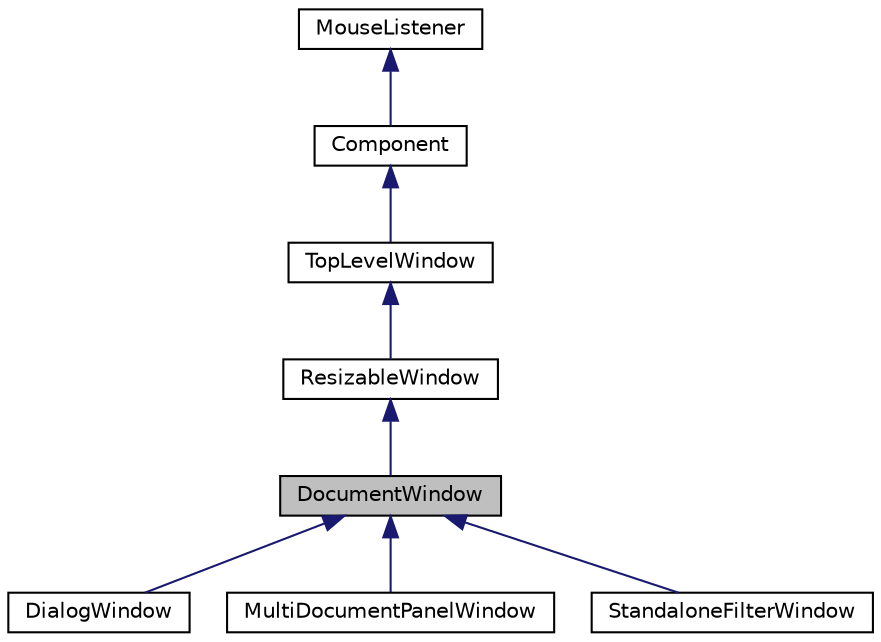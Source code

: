 digraph "DocumentWindow"
{
  bgcolor="transparent";
  edge [fontname="Helvetica",fontsize="10",labelfontname="Helvetica",labelfontsize="10"];
  node [fontname="Helvetica",fontsize="10",shape=record];
  Node0 [label="DocumentWindow",height=0.2,width=0.4,color="black", fillcolor="grey75", style="filled", fontcolor="black"];
  Node1 -> Node0 [dir="back",color="midnightblue",fontsize="10",style="solid",fontname="Helvetica"];
  Node1 [label="ResizableWindow",height=0.2,width=0.4,color="black",URL="$classResizableWindow.html",tooltip="A base class for top-level windows that can be dragged around and resized. "];
  Node2 -> Node1 [dir="back",color="midnightblue",fontsize="10",style="solid",fontname="Helvetica"];
  Node2 [label="TopLevelWindow",height=0.2,width=0.4,color="black",URL="$classTopLevelWindow.html",tooltip="A base class for top-level windows. "];
  Node3 -> Node2 [dir="back",color="midnightblue",fontsize="10",style="solid",fontname="Helvetica"];
  Node3 [label="Component",height=0.2,width=0.4,color="black",URL="$classComponent.html",tooltip="The base class for all JUCE user-interface objects. "];
  Node4 -> Node3 [dir="back",color="midnightblue",fontsize="10",style="solid",fontname="Helvetica"];
  Node4 [label="MouseListener",height=0.2,width=0.4,color="black",URL="$classMouseListener.html",tooltip="A MouseListener can be registered with a component to receive callbacks about mouse events that happe..."];
  Node0 -> Node5 [dir="back",color="midnightblue",fontsize="10",style="solid",fontname="Helvetica"];
  Node5 [label="DialogWindow",height=0.2,width=0.4,color="black",URL="$classDialogWindow.html",tooltip="A dialog-box style window. "];
  Node0 -> Node6 [dir="back",color="midnightblue",fontsize="10",style="solid",fontname="Helvetica"];
  Node6 [label="MultiDocumentPanelWindow",height=0.2,width=0.4,color="black",URL="$classMultiDocumentPanelWindow.html",tooltip="This is a derivative of DocumentWindow that is used inside a MultiDocumentPanel component. "];
  Node0 -> Node7 [dir="back",color="midnightblue",fontsize="10",style="solid",fontname="Helvetica"];
  Node7 [label="StandaloneFilterWindow",height=0.2,width=0.4,color="black",URL="$classStandaloneFilterWindow.html",tooltip="A class that can be used to run a simple standalone application containing your filter. "];
}
